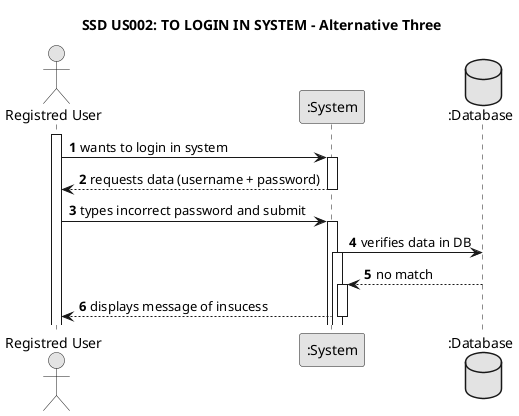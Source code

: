 @startuml
skinparam monochrome true
skinparam packageStyle rectangle
skinparam shadowing false



title SSD US002: TO LOGIN IN SYSTEM - Alternative Three

autonumber

actor "Registred User" as User
participant ":System" as System
database ":Database" as Database

activate User

    User -> System : wants to login in system
    activate System

        System --> User : requests data (username + password)
    deactivate System

    User -> System : types incorrect password and submit
    activate System

        System -> Database : verifies data in DB
    activate System

       Database --> System : no match
    activate System

        System --> User :displays message of insucess
    deactivate System



@enduml